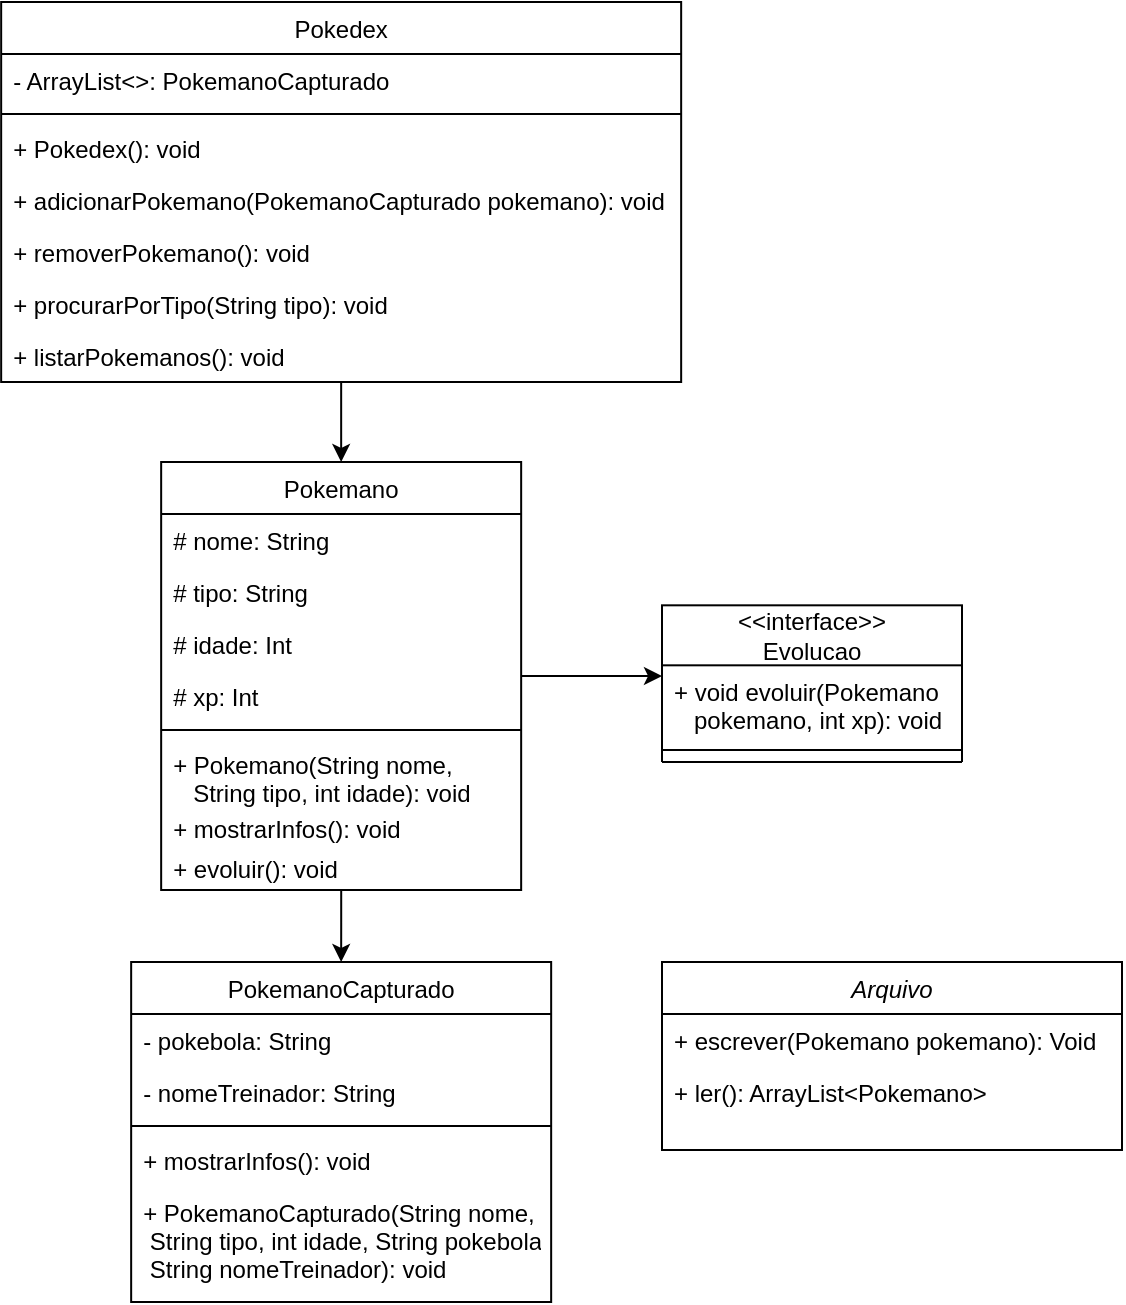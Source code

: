 <mxfile version="22.1.0" type="device">
  <diagram id="C5RBs43oDa-KdzZeNtuy" name="Page-1">
    <mxGraphModel dx="1361" dy="1807" grid="1" gridSize="10" guides="1" tooltips="1" connect="1" arrows="1" fold="1" page="1" pageScale="1" pageWidth="827" pageHeight="1169" math="0" shadow="0">
      <root>
        <mxCell id="WIyWlLk6GJQsqaUBKTNV-0" />
        <mxCell id="WIyWlLk6GJQsqaUBKTNV-1" parent="WIyWlLk6GJQsqaUBKTNV-0" />
        <mxCell id="kwqF7Vy4snSURN3iqf_3-9" style="edgeStyle=orthogonalEdgeStyle;rounded=0;orthogonalLoop=1;jettySize=auto;html=1;entryX=0.5;entryY=0;entryDx=0;entryDy=0;" edge="1" parent="WIyWlLk6GJQsqaUBKTNV-1" source="zkfFHV4jXpPFQw0GAbJ--6" target="y7DDbX3QDfbF-vgsd9Lt-0">
          <mxGeometry relative="1" as="geometry" />
        </mxCell>
        <mxCell id="zkfFHV4jXpPFQw0GAbJ--6" value="Pokedex" style="swimlane;fontStyle=0;align=center;verticalAlign=top;childLayout=stackLayout;horizontal=1;startSize=26;horizontalStack=0;resizeParent=1;resizeLast=0;collapsible=1;marginBottom=0;rounded=0;shadow=0;strokeWidth=1;" parent="WIyWlLk6GJQsqaUBKTNV-1" vertex="1">
          <mxGeometry x="69.58" y="-90" width="340" height="190" as="geometry">
            <mxRectangle x="130" y="380" width="160" height="26" as="alternateBounds" />
          </mxGeometry>
        </mxCell>
        <mxCell id="zkfFHV4jXpPFQw0GAbJ--7" value="- ArrayList&lt;&gt;: PokemanoCapturado" style="text;align=left;verticalAlign=top;spacingLeft=4;spacingRight=4;overflow=hidden;rotatable=0;points=[[0,0.5],[1,0.5]];portConstraint=eastwest;" parent="zkfFHV4jXpPFQw0GAbJ--6" vertex="1">
          <mxGeometry y="26" width="340" height="26" as="geometry" />
        </mxCell>
        <mxCell id="zkfFHV4jXpPFQw0GAbJ--9" value="" style="line;html=1;strokeWidth=1;align=left;verticalAlign=middle;spacingTop=-1;spacingLeft=3;spacingRight=3;rotatable=0;labelPosition=right;points=[];portConstraint=eastwest;" parent="zkfFHV4jXpPFQw0GAbJ--6" vertex="1">
          <mxGeometry y="52" width="340" height="8" as="geometry" />
        </mxCell>
        <mxCell id="zkfFHV4jXpPFQw0GAbJ--10" value="+ Pokedex(): void" style="text;align=left;verticalAlign=top;spacingLeft=4;spacingRight=4;overflow=hidden;rotatable=0;points=[[0,0.5],[1,0.5]];portConstraint=eastwest;fontStyle=0" parent="zkfFHV4jXpPFQw0GAbJ--6" vertex="1">
          <mxGeometry y="60" width="340" height="26" as="geometry" />
        </mxCell>
        <mxCell id="zkfFHV4jXpPFQw0GAbJ--11" value="+ adicionarPokemano(PokemanoCapturado pokemano): void" style="text;align=left;verticalAlign=top;spacingLeft=4;spacingRight=4;overflow=hidden;rotatable=0;points=[[0,0.5],[1,0.5]];portConstraint=eastwest;" parent="zkfFHV4jXpPFQw0GAbJ--6" vertex="1">
          <mxGeometry y="86" width="340" height="26" as="geometry" />
        </mxCell>
        <mxCell id="y7DDbX3QDfbF-vgsd9Lt-26" value="+ removerPokemano(): void" style="text;align=left;verticalAlign=top;spacingLeft=4;spacingRight=4;overflow=hidden;rotatable=0;points=[[0,0.5],[1,0.5]];portConstraint=eastwest;" parent="zkfFHV4jXpPFQw0GAbJ--6" vertex="1">
          <mxGeometry y="112" width="340" height="26" as="geometry" />
        </mxCell>
        <mxCell id="y7DDbX3QDfbF-vgsd9Lt-27" value="+ procurarPorTipo(String tipo): void" style="text;align=left;verticalAlign=top;spacingLeft=4;spacingRight=4;overflow=hidden;rotatable=0;points=[[0,0.5],[1,0.5]];portConstraint=eastwest;" parent="zkfFHV4jXpPFQw0GAbJ--6" vertex="1">
          <mxGeometry y="138" width="340" height="26" as="geometry" />
        </mxCell>
        <mxCell id="y7DDbX3QDfbF-vgsd9Lt-28" value="+ listarPokemanos(): void" style="text;align=left;verticalAlign=top;spacingLeft=4;spacingRight=4;overflow=hidden;rotatable=0;points=[[0,0.5],[1,0.5]];portConstraint=eastwest;" parent="zkfFHV4jXpPFQw0GAbJ--6" vertex="1">
          <mxGeometry y="164" width="340" height="26" as="geometry" />
        </mxCell>
        <mxCell id="kwqF7Vy4snSURN3iqf_3-7" style="edgeStyle=orthogonalEdgeStyle;rounded=0;orthogonalLoop=1;jettySize=auto;html=1;entryX=0.5;entryY=0;entryDx=0;entryDy=0;" edge="1" parent="WIyWlLk6GJQsqaUBKTNV-1" source="y7DDbX3QDfbF-vgsd9Lt-0" target="y7DDbX3QDfbF-vgsd9Lt-6">
          <mxGeometry relative="1" as="geometry" />
        </mxCell>
        <mxCell id="kwqF7Vy4snSURN3iqf_3-10" style="edgeStyle=orthogonalEdgeStyle;rounded=0;orthogonalLoop=1;jettySize=auto;html=1;" edge="1" parent="WIyWlLk6GJQsqaUBKTNV-1" source="y7DDbX3QDfbF-vgsd9Lt-0">
          <mxGeometry relative="1" as="geometry">
            <mxPoint x="400" y="247.0" as="targetPoint" />
          </mxGeometry>
        </mxCell>
        <mxCell id="y7DDbX3QDfbF-vgsd9Lt-0" value="Pokemano" style="swimlane;fontStyle=0;align=center;verticalAlign=top;childLayout=stackLayout;horizontal=1;startSize=26;horizontalStack=0;resizeParent=1;resizeLast=0;collapsible=1;marginBottom=0;rounded=0;shadow=0;strokeWidth=1;" parent="WIyWlLk6GJQsqaUBKTNV-1" vertex="1">
          <mxGeometry x="149.58" y="140" width="180" height="214" as="geometry">
            <mxRectangle x="130" y="380" width="160" height="26" as="alternateBounds" />
          </mxGeometry>
        </mxCell>
        <mxCell id="y7DDbX3QDfbF-vgsd9Lt-1" value="# nome: String" style="text;align=left;verticalAlign=top;spacingLeft=4;spacingRight=4;overflow=hidden;rotatable=0;points=[[0,0.5],[1,0.5]];portConstraint=eastwest;" parent="y7DDbX3QDfbF-vgsd9Lt-0" vertex="1">
          <mxGeometry y="26" width="180" height="26" as="geometry" />
        </mxCell>
        <mxCell id="y7DDbX3QDfbF-vgsd9Lt-2" value="# tipo: String" style="text;align=left;verticalAlign=top;spacingLeft=4;spacingRight=4;overflow=hidden;rotatable=0;points=[[0,0.5],[1,0.5]];portConstraint=eastwest;rounded=0;shadow=0;html=0;" parent="y7DDbX3QDfbF-vgsd9Lt-0" vertex="1">
          <mxGeometry y="52" width="180" height="26" as="geometry" />
        </mxCell>
        <mxCell id="y7DDbX3QDfbF-vgsd9Lt-5" value="# idade: Int" style="text;align=left;verticalAlign=top;spacingLeft=4;spacingRight=4;overflow=hidden;rotatable=0;points=[[0,0.5],[1,0.5]];portConstraint=eastwest;" parent="y7DDbX3QDfbF-vgsd9Lt-0" vertex="1">
          <mxGeometry y="78" width="180" height="26" as="geometry" />
        </mxCell>
        <mxCell id="kwqF7Vy4snSURN3iqf_3-1" value="# xp: Int" style="text;align=left;verticalAlign=top;spacingLeft=4;spacingRight=4;overflow=hidden;rotatable=0;points=[[0,0.5],[1,0.5]];portConstraint=eastwest;" vertex="1" parent="y7DDbX3QDfbF-vgsd9Lt-0">
          <mxGeometry y="104" width="180" height="26" as="geometry" />
        </mxCell>
        <mxCell id="y7DDbX3QDfbF-vgsd9Lt-3" value="" style="line;html=1;strokeWidth=1;align=left;verticalAlign=middle;spacingTop=-1;spacingLeft=3;spacingRight=3;rotatable=0;labelPosition=right;points=[];portConstraint=eastwest;" parent="y7DDbX3QDfbF-vgsd9Lt-0" vertex="1">
          <mxGeometry y="130" width="180" height="8" as="geometry" />
        </mxCell>
        <mxCell id="kwqF7Vy4snSURN3iqf_3-2" value="+ Pokemano(String nome,&#xa;   String tipo, int idade): void" style="text;align=left;verticalAlign=top;spacingLeft=4;spacingRight=4;overflow=hidden;rotatable=0;points=[[0,0.5],[1,0.5]];portConstraint=eastwest;" vertex="1" parent="y7DDbX3QDfbF-vgsd9Lt-0">
          <mxGeometry y="138" width="180" height="32" as="geometry" />
        </mxCell>
        <mxCell id="y7DDbX3QDfbF-vgsd9Lt-29" value="+ mostrarInfos(): void" style="text;align=left;verticalAlign=top;spacingLeft=4;spacingRight=4;overflow=hidden;rotatable=0;points=[[0,0.5],[1,0.5]];portConstraint=eastwest;" parent="y7DDbX3QDfbF-vgsd9Lt-0" vertex="1">
          <mxGeometry y="170" width="180" height="20" as="geometry" />
        </mxCell>
        <mxCell id="y7DDbX3QDfbF-vgsd9Lt-40" value="+ evoluir(): void" style="text;align=left;verticalAlign=top;spacingLeft=4;spacingRight=4;overflow=hidden;rotatable=0;points=[[0,0.5],[1,0.5]];portConstraint=eastwest;" parent="y7DDbX3QDfbF-vgsd9Lt-0" vertex="1">
          <mxGeometry y="190" width="180" height="24" as="geometry" />
        </mxCell>
        <mxCell id="y7DDbX3QDfbF-vgsd9Lt-6" value="PokemanoCapturado" style="swimlane;fontStyle=0;align=center;verticalAlign=top;childLayout=stackLayout;horizontal=1;startSize=26;horizontalStack=0;resizeParent=1;resizeLast=0;collapsible=1;marginBottom=0;rounded=0;shadow=0;strokeWidth=1;" parent="WIyWlLk6GJQsqaUBKTNV-1" vertex="1">
          <mxGeometry x="134.58" y="390" width="210" height="170" as="geometry">
            <mxRectangle x="130" y="380" width="160" height="26" as="alternateBounds" />
          </mxGeometry>
        </mxCell>
        <mxCell id="y7DDbX3QDfbF-vgsd9Lt-7" value="- pokebola: String" style="text;align=left;verticalAlign=top;spacingLeft=4;spacingRight=4;overflow=hidden;rotatable=0;points=[[0,0.5],[1,0.5]];portConstraint=eastwest;" parent="y7DDbX3QDfbF-vgsd9Lt-6" vertex="1">
          <mxGeometry y="26" width="210" height="26" as="geometry" />
        </mxCell>
        <mxCell id="y7DDbX3QDfbF-vgsd9Lt-8" value="- nomeTreinador: String" style="text;align=left;verticalAlign=top;spacingLeft=4;spacingRight=4;overflow=hidden;rotatable=0;points=[[0,0.5],[1,0.5]];portConstraint=eastwest;rounded=0;shadow=0;html=0;" parent="y7DDbX3QDfbF-vgsd9Lt-6" vertex="1">
          <mxGeometry y="52" width="210" height="26" as="geometry" />
        </mxCell>
        <mxCell id="y7DDbX3QDfbF-vgsd9Lt-9" value="" style="line;html=1;strokeWidth=1;align=left;verticalAlign=middle;spacingTop=-1;spacingLeft=3;spacingRight=3;rotatable=0;labelPosition=right;points=[];portConstraint=eastwest;" parent="y7DDbX3QDfbF-vgsd9Lt-6" vertex="1">
          <mxGeometry y="78" width="210" height="8" as="geometry" />
        </mxCell>
        <mxCell id="y7DDbX3QDfbF-vgsd9Lt-11" value="+ mostrarInfos(): void" style="text;align=left;verticalAlign=top;spacingLeft=4;spacingRight=4;overflow=hidden;rotatable=0;points=[[0,0.5],[1,0.5]];portConstraint=eastwest;" parent="y7DDbX3QDfbF-vgsd9Lt-6" vertex="1">
          <mxGeometry y="86" width="210" height="26" as="geometry" />
        </mxCell>
        <mxCell id="y7DDbX3QDfbF-vgsd9Lt-10" value="+ PokemanoCapturado(String nome,&#xa; String tipo, int idade, String pokebola,&#xa; String nomeTreinador): void" style="text;align=left;verticalAlign=top;spacingLeft=4;spacingRight=4;overflow=hidden;rotatable=0;points=[[0,0.5],[1,0.5]];portConstraint=eastwest;fontStyle=0" parent="y7DDbX3QDfbF-vgsd9Lt-6" vertex="1">
          <mxGeometry y="112" width="210" height="54" as="geometry" />
        </mxCell>
        <mxCell id="y7DDbX3QDfbF-vgsd9Lt-18" value="Arquivo" style="swimlane;fontStyle=2;align=center;verticalAlign=top;childLayout=stackLayout;horizontal=1;startSize=26;horizontalStack=0;resizeParent=1;resizeLast=0;collapsible=1;marginBottom=0;rounded=0;shadow=0;strokeWidth=1;" parent="WIyWlLk6GJQsqaUBKTNV-1" vertex="1">
          <mxGeometry x="400" y="390" width="230" height="94" as="geometry">
            <mxRectangle x="130" y="380" width="160" height="26" as="alternateBounds" />
          </mxGeometry>
        </mxCell>
        <mxCell id="y7DDbX3QDfbF-vgsd9Lt-19" value="+ escrever(Pokemano pokemano): Void" style="text;align=left;verticalAlign=top;spacingLeft=4;spacingRight=4;overflow=hidden;rotatable=0;points=[[0,0.5],[1,0.5]];portConstraint=eastwest;fontStyle=0" parent="y7DDbX3QDfbF-vgsd9Lt-18" vertex="1">
          <mxGeometry y="26" width="230" height="26" as="geometry" />
        </mxCell>
        <mxCell id="y7DDbX3QDfbF-vgsd9Lt-20" value="+ ler(): ArrayList&lt;Pokemano&gt;" style="text;align=left;verticalAlign=top;spacingLeft=4;spacingRight=4;overflow=hidden;rotatable=0;points=[[0,0.5],[1,0.5]];portConstraint=eastwest;rounded=0;shadow=0;html=0;fontStyle=0" parent="y7DDbX3QDfbF-vgsd9Lt-18" vertex="1">
          <mxGeometry y="52" width="230" height="26" as="geometry" />
        </mxCell>
        <mxCell id="y7DDbX3QDfbF-vgsd9Lt-30" value="&amp;lt;&amp;lt;interface&amp;gt;&amp;gt;&lt;br&gt;Evolucao" style="rounded=0;whiteSpace=wrap;html=1;" parent="WIyWlLk6GJQsqaUBKTNV-1" vertex="1">
          <mxGeometry x="400" y="211.66" width="150" height="30" as="geometry" />
        </mxCell>
        <mxCell id="y7DDbX3QDfbF-vgsd9Lt-13" value="+ void evoluir(Pokemano &#xa;   pokemano, int xp): void" style="text;align=left;verticalAlign=top;spacingLeft=4;spacingRight=4;overflow=hidden;rotatable=0;points=[[0,0.5],[1,0.5]];portConstraint=eastwest;" parent="WIyWlLk6GJQsqaUBKTNV-1" vertex="1">
          <mxGeometry x="400" y="241.66" width="190" height="38.34" as="geometry" />
        </mxCell>
        <mxCell id="y7DDbX3QDfbF-vgsd9Lt-15" value="" style="line;html=1;strokeWidth=1;align=left;verticalAlign=middle;spacingTop=-1;spacingLeft=3;spacingRight=3;rotatable=0;labelPosition=right;points=[];portConstraint=eastwest;" parent="WIyWlLk6GJQsqaUBKTNV-1" vertex="1">
          <mxGeometry x="400" y="280" width="150" height="8" as="geometry" />
        </mxCell>
        <mxCell id="y7DDbX3QDfbF-vgsd9Lt-31" value="" style="endArrow=none;html=1;rounded=0;" parent="WIyWlLk6GJQsqaUBKTNV-1" edge="1">
          <mxGeometry width="50" height="50" relative="1" as="geometry">
            <mxPoint x="400" y="290" as="sourcePoint" />
            <mxPoint x="400.0" y="241.66" as="targetPoint" />
          </mxGeometry>
        </mxCell>
        <mxCell id="y7DDbX3QDfbF-vgsd9Lt-32" value="" style="endArrow=none;html=1;rounded=0;" parent="WIyWlLk6GJQsqaUBKTNV-1" edge="1">
          <mxGeometry width="50" height="50" relative="1" as="geometry">
            <mxPoint x="550" y="290" as="sourcePoint" />
            <mxPoint x="550.0" y="239.66" as="targetPoint" />
          </mxGeometry>
        </mxCell>
        <mxCell id="y7DDbX3QDfbF-vgsd9Lt-33" value="" style="endArrow=none;html=1;rounded=0;" parent="WIyWlLk6GJQsqaUBKTNV-1" edge="1">
          <mxGeometry width="50" height="50" relative="1" as="geometry">
            <mxPoint x="400.0" y="290.0" as="sourcePoint" />
            <mxPoint x="550" y="290" as="targetPoint" />
          </mxGeometry>
        </mxCell>
      </root>
    </mxGraphModel>
  </diagram>
</mxfile>
